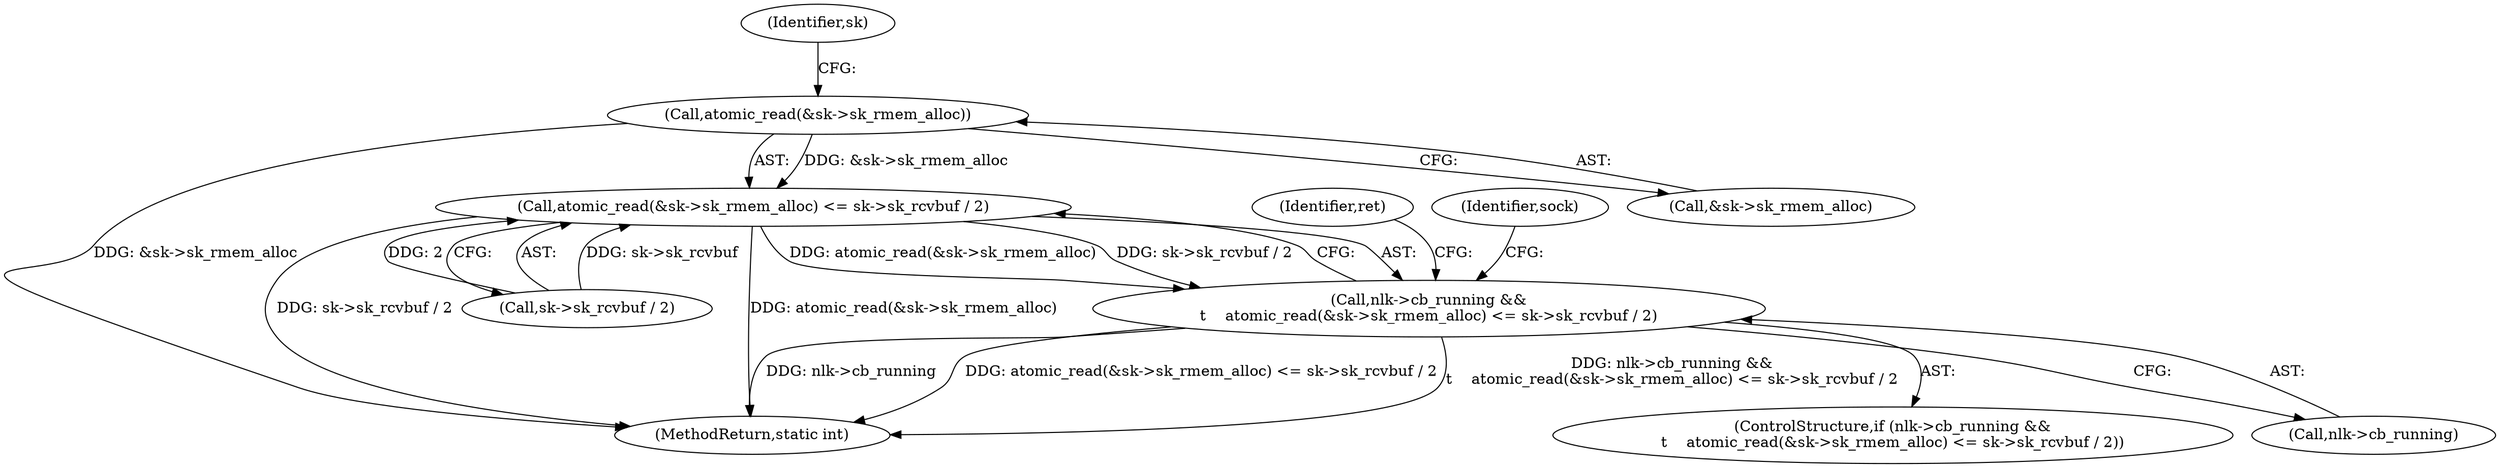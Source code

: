 digraph "0_linux_f3d3342602f8bcbf37d7c46641cb9bca7618eb1c_22@API" {
"1000310" [label="(Call,atomic_read(&sk->sk_rmem_alloc))"];
"1000309" [label="(Call,atomic_read(&sk->sk_rmem_alloc) <= sk->sk_rcvbuf / 2)"];
"1000305" [label="(Call,nlk->cb_running &&\n\t    atomic_read(&sk->sk_rmem_alloc) <= sk->sk_rcvbuf / 2)"];
"1000346" [label="(MethodReturn,static int)"];
"1000309" [label="(Call,atomic_read(&sk->sk_rmem_alloc) <= sk->sk_rcvbuf / 2)"];
"1000336" [label="(Identifier,sock)"];
"1000322" [label="(Identifier,ret)"];
"1000317" [label="(Identifier,sk)"];
"1000305" [label="(Call,nlk->cb_running &&\n\t    atomic_read(&sk->sk_rmem_alloc) <= sk->sk_rcvbuf / 2)"];
"1000315" [label="(Call,sk->sk_rcvbuf / 2)"];
"1000311" [label="(Call,&sk->sk_rmem_alloc)"];
"1000304" [label="(ControlStructure,if (nlk->cb_running &&\n\t    atomic_read(&sk->sk_rmem_alloc) <= sk->sk_rcvbuf / 2))"];
"1000306" [label="(Call,nlk->cb_running)"];
"1000310" [label="(Call,atomic_read(&sk->sk_rmem_alloc))"];
"1000310" -> "1000309"  [label="AST: "];
"1000310" -> "1000311"  [label="CFG: "];
"1000311" -> "1000310"  [label="AST: "];
"1000317" -> "1000310"  [label="CFG: "];
"1000310" -> "1000346"  [label="DDG: &sk->sk_rmem_alloc"];
"1000310" -> "1000309"  [label="DDG: &sk->sk_rmem_alloc"];
"1000309" -> "1000305"  [label="AST: "];
"1000309" -> "1000315"  [label="CFG: "];
"1000315" -> "1000309"  [label="AST: "];
"1000305" -> "1000309"  [label="CFG: "];
"1000309" -> "1000346"  [label="DDG: sk->sk_rcvbuf / 2"];
"1000309" -> "1000346"  [label="DDG: atomic_read(&sk->sk_rmem_alloc)"];
"1000309" -> "1000305"  [label="DDG: atomic_read(&sk->sk_rmem_alloc)"];
"1000309" -> "1000305"  [label="DDG: sk->sk_rcvbuf / 2"];
"1000315" -> "1000309"  [label="DDG: sk->sk_rcvbuf"];
"1000315" -> "1000309"  [label="DDG: 2"];
"1000305" -> "1000304"  [label="AST: "];
"1000305" -> "1000306"  [label="CFG: "];
"1000306" -> "1000305"  [label="AST: "];
"1000322" -> "1000305"  [label="CFG: "];
"1000336" -> "1000305"  [label="CFG: "];
"1000305" -> "1000346"  [label="DDG: atomic_read(&sk->sk_rmem_alloc) <= sk->sk_rcvbuf / 2"];
"1000305" -> "1000346"  [label="DDG: nlk->cb_running &&\n\t    atomic_read(&sk->sk_rmem_alloc) <= sk->sk_rcvbuf / 2"];
"1000305" -> "1000346"  [label="DDG: nlk->cb_running"];
}
